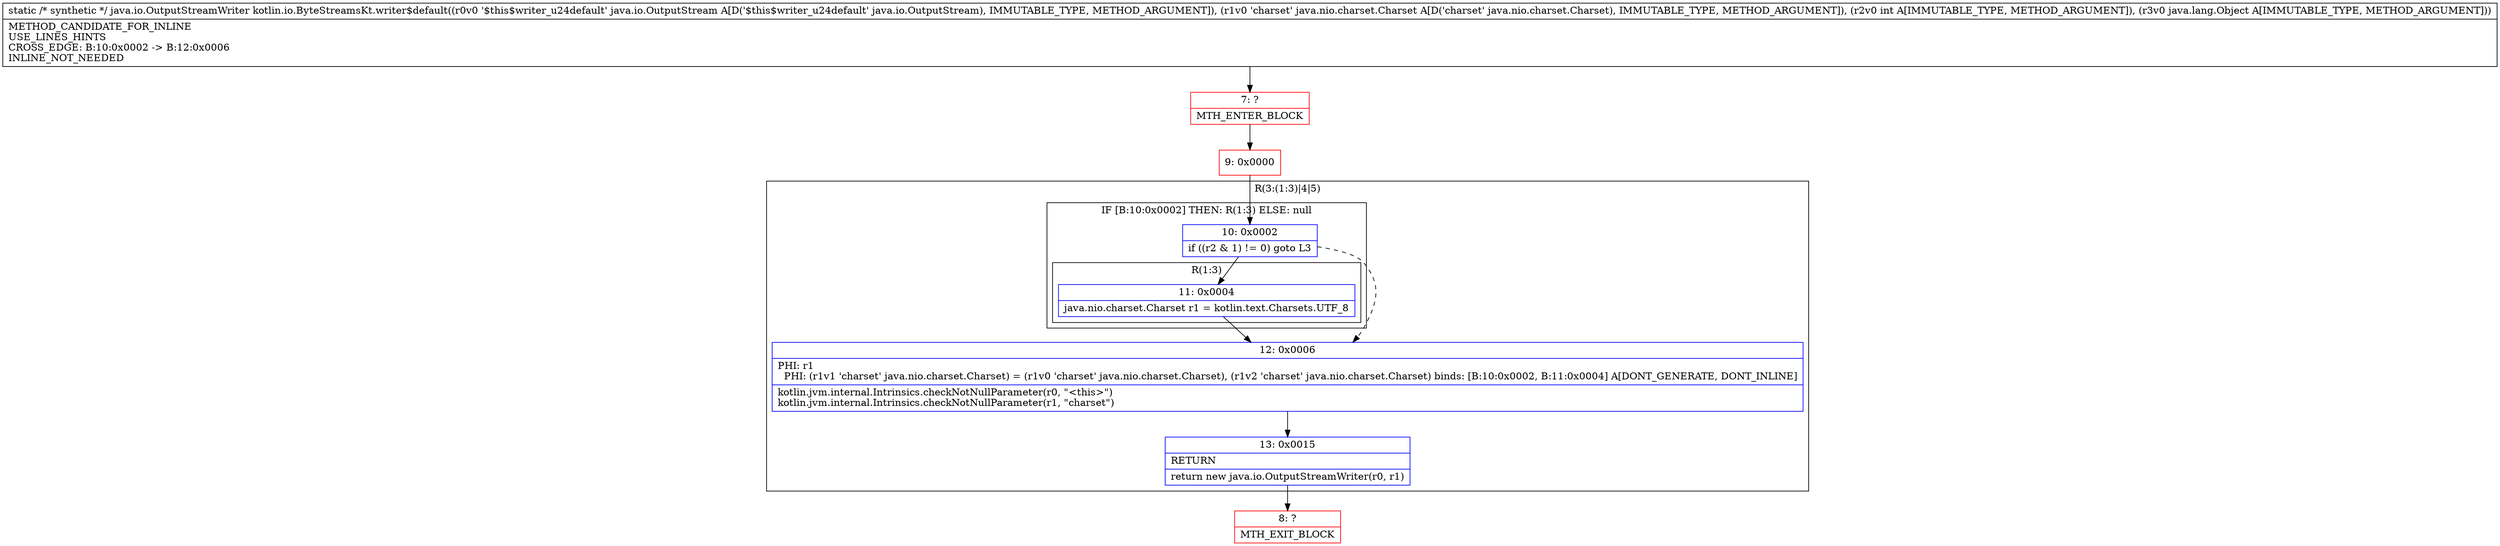 digraph "CFG forkotlin.io.ByteStreamsKt.writer$default(Ljava\/io\/OutputStream;Ljava\/nio\/charset\/Charset;ILjava\/lang\/Object;)Ljava\/io\/OutputStreamWriter;" {
subgraph cluster_Region_1024790498 {
label = "R(3:(1:3)|4|5)";
node [shape=record,color=blue];
subgraph cluster_IfRegion_1155280695 {
label = "IF [B:10:0x0002] THEN: R(1:3) ELSE: null";
node [shape=record,color=blue];
Node_10 [shape=record,label="{10\:\ 0x0002|if ((r2 & 1) != 0) goto L3\l}"];
subgraph cluster_Region_1666149706 {
label = "R(1:3)";
node [shape=record,color=blue];
Node_11 [shape=record,label="{11\:\ 0x0004|java.nio.charset.Charset r1 = kotlin.text.Charsets.UTF_8\l}"];
}
}
Node_12 [shape=record,label="{12\:\ 0x0006|PHI: r1 \l  PHI: (r1v1 'charset' java.nio.charset.Charset) = (r1v0 'charset' java.nio.charset.Charset), (r1v2 'charset' java.nio.charset.Charset) binds: [B:10:0x0002, B:11:0x0004] A[DONT_GENERATE, DONT_INLINE]\l|kotlin.jvm.internal.Intrinsics.checkNotNullParameter(r0, \"\<this\>\")\lkotlin.jvm.internal.Intrinsics.checkNotNullParameter(r1, \"charset\")\l}"];
Node_13 [shape=record,label="{13\:\ 0x0015|RETURN\l|return new java.io.OutputStreamWriter(r0, r1)\l}"];
}
Node_7 [shape=record,color=red,label="{7\:\ ?|MTH_ENTER_BLOCK\l}"];
Node_9 [shape=record,color=red,label="{9\:\ 0x0000}"];
Node_8 [shape=record,color=red,label="{8\:\ ?|MTH_EXIT_BLOCK\l}"];
MethodNode[shape=record,label="{static \/* synthetic *\/ java.io.OutputStreamWriter kotlin.io.ByteStreamsKt.writer$default((r0v0 '$this$writer_u24default' java.io.OutputStream A[D('$this$writer_u24default' java.io.OutputStream), IMMUTABLE_TYPE, METHOD_ARGUMENT]), (r1v0 'charset' java.nio.charset.Charset A[D('charset' java.nio.charset.Charset), IMMUTABLE_TYPE, METHOD_ARGUMENT]), (r2v0 int A[IMMUTABLE_TYPE, METHOD_ARGUMENT]), (r3v0 java.lang.Object A[IMMUTABLE_TYPE, METHOD_ARGUMENT]))  | METHOD_CANDIDATE_FOR_INLINE\lUSE_LINES_HINTS\lCROSS_EDGE: B:10:0x0002 \-\> B:12:0x0006\lINLINE_NOT_NEEDED\l}"];
MethodNode -> Node_7;Node_10 -> Node_11;
Node_10 -> Node_12[style=dashed];
Node_11 -> Node_12;
Node_12 -> Node_13;
Node_13 -> Node_8;
Node_7 -> Node_9;
Node_9 -> Node_10;
}

